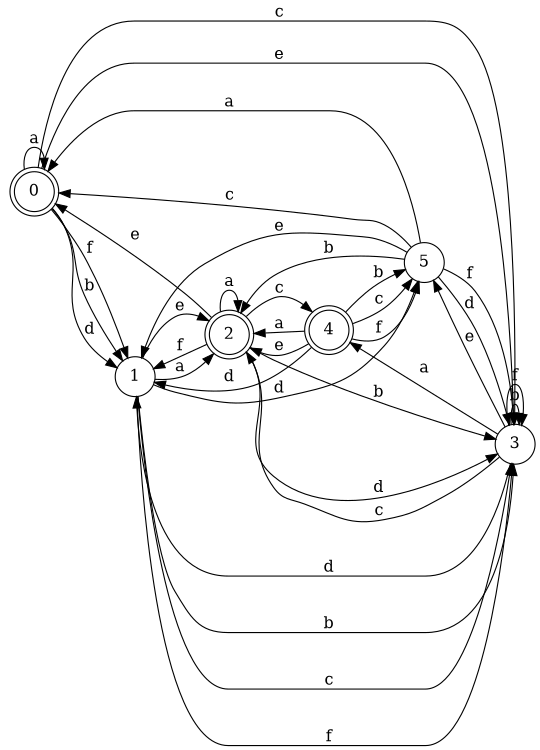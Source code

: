 digraph n5_2 {
__start0 [label="" shape="none"];

rankdir=LR;
size="8,5";

s0 [style="rounded,filled", color="black", fillcolor="white" shape="doublecircle", label="0"];
s1 [style="filled", color="black", fillcolor="white" shape="circle", label="1"];
s2 [style="rounded,filled", color="black", fillcolor="white" shape="doublecircle", label="2"];
s3 [style="filled", color="black", fillcolor="white" shape="circle", label="3"];
s4 [style="rounded,filled", color="black", fillcolor="white" shape="doublecircle", label="4"];
s5 [style="filled", color="black", fillcolor="white" shape="circle", label="5"];
s0 -> s0 [label="a"];
s0 -> s1 [label="b"];
s0 -> s3 [label="c"];
s0 -> s1 [label="d"];
s0 -> s3 [label="e"];
s0 -> s1 [label="f"];
s1 -> s2 [label="a"];
s1 -> s3 [label="b"];
s1 -> s3 [label="c"];
s1 -> s5 [label="d"];
s1 -> s2 [label="e"];
s1 -> s3 [label="f"];
s2 -> s2 [label="a"];
s2 -> s3 [label="b"];
s2 -> s4 [label="c"];
s2 -> s3 [label="d"];
s2 -> s0 [label="e"];
s2 -> s1 [label="f"];
s3 -> s4 [label="a"];
s3 -> s3 [label="b"];
s3 -> s2 [label="c"];
s3 -> s1 [label="d"];
s3 -> s5 [label="e"];
s3 -> s3 [label="f"];
s4 -> s2 [label="a"];
s4 -> s5 [label="b"];
s4 -> s5 [label="c"];
s4 -> s1 [label="d"];
s4 -> s2 [label="e"];
s4 -> s5 [label="f"];
s5 -> s0 [label="a"];
s5 -> s2 [label="b"];
s5 -> s0 [label="c"];
s5 -> s3 [label="d"];
s5 -> s1 [label="e"];
s5 -> s3 [label="f"];

}